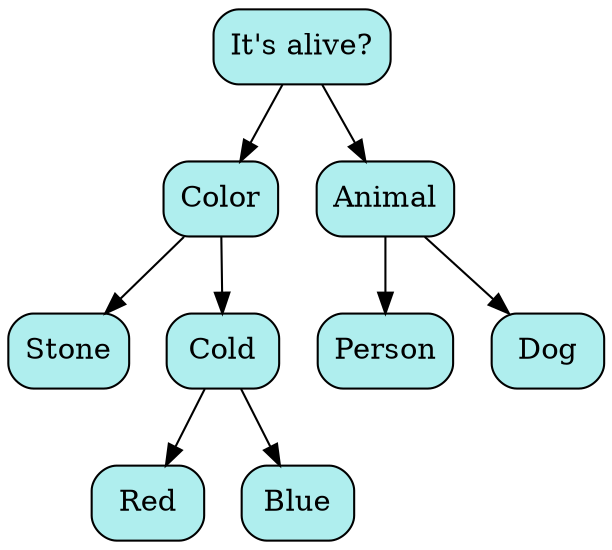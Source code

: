 digraph
{
rankdir = TB;
POINT_0x63f77b2fa480[shape=Mrecord, label = "It's alive?", style="filled",fillcolor="#AFEEEE"]
POINT_0x63f77b2fa640[shape=Mrecord, label = "Color", style="filled",fillcolor="#AFEEEE"]
POINT_0x63f77b2fc3d0[shape=Mrecord, label = "Stone", style="filled",fillcolor="#AFEEEE"]
POINT_0x63f77b2fc2f0[shape=Mrecord, label = "Cold", style="filled",fillcolor="#AFEEEE"]
POINT_0x63f77b2fc590[shape=Mrecord, label = "Red", style="filled",fillcolor="#AFEEEE"]
POINT_0x63f77b2fc4b0[shape=Mrecord, label = "Blue", style="filled",fillcolor="#AFEEEE"]
POINT_0x63f77b2fa560[shape=Mrecord, label = "Animal", style="filled",fillcolor="#AFEEEE"]
POINT_0x63f77b2fc210[shape=Mrecord, label = "Person", style="filled",fillcolor="#AFEEEE"]
POINT_0x63f77b2fc130[shape=Mrecord, label = "Dog", style="filled",fillcolor="#AFEEEE"]
POINT_0x63f77b2fa480 -> POINT_0x63f77b2fa640
POINT_0x63f77b2fa480 -> POINT_0x63f77b2fa560
POINT_0x63f77b2fa640 -> POINT_0x63f77b2fc3d0
POINT_0x63f77b2fa640 -> POINT_0x63f77b2fc2f0
POINT_0x63f77b2fc2f0 -> POINT_0x63f77b2fc590
POINT_0x63f77b2fc2f0 -> POINT_0x63f77b2fc4b0
POINT_0x63f77b2fa560 -> POINT_0x63f77b2fc210
POINT_0x63f77b2fa560 -> POINT_0x63f77b2fc130
}
